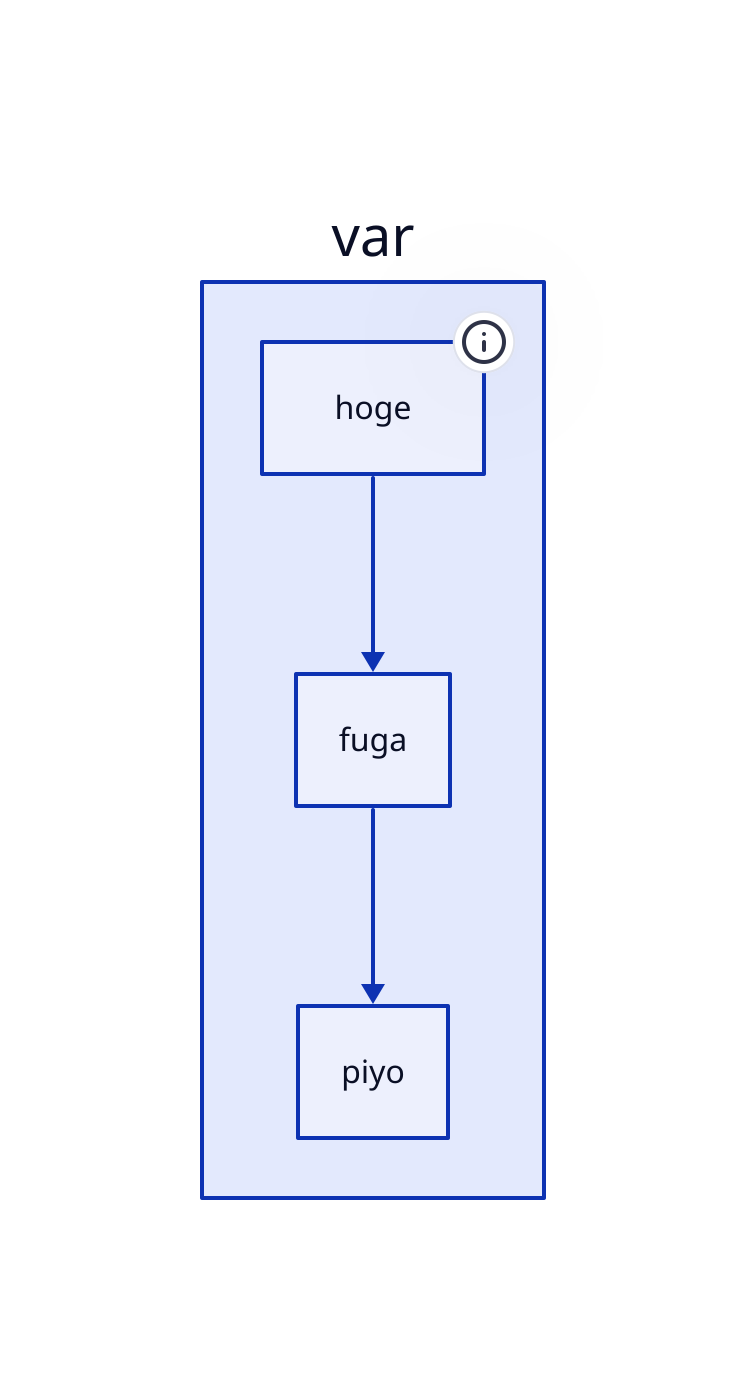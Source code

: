 v: var {
  hoge: {
    tooltip: Hoge tooltip
    direction: right
  }
  fuga
  piyo
}

v.hoge -> v.fuga
v.fuga -> v.piyo
